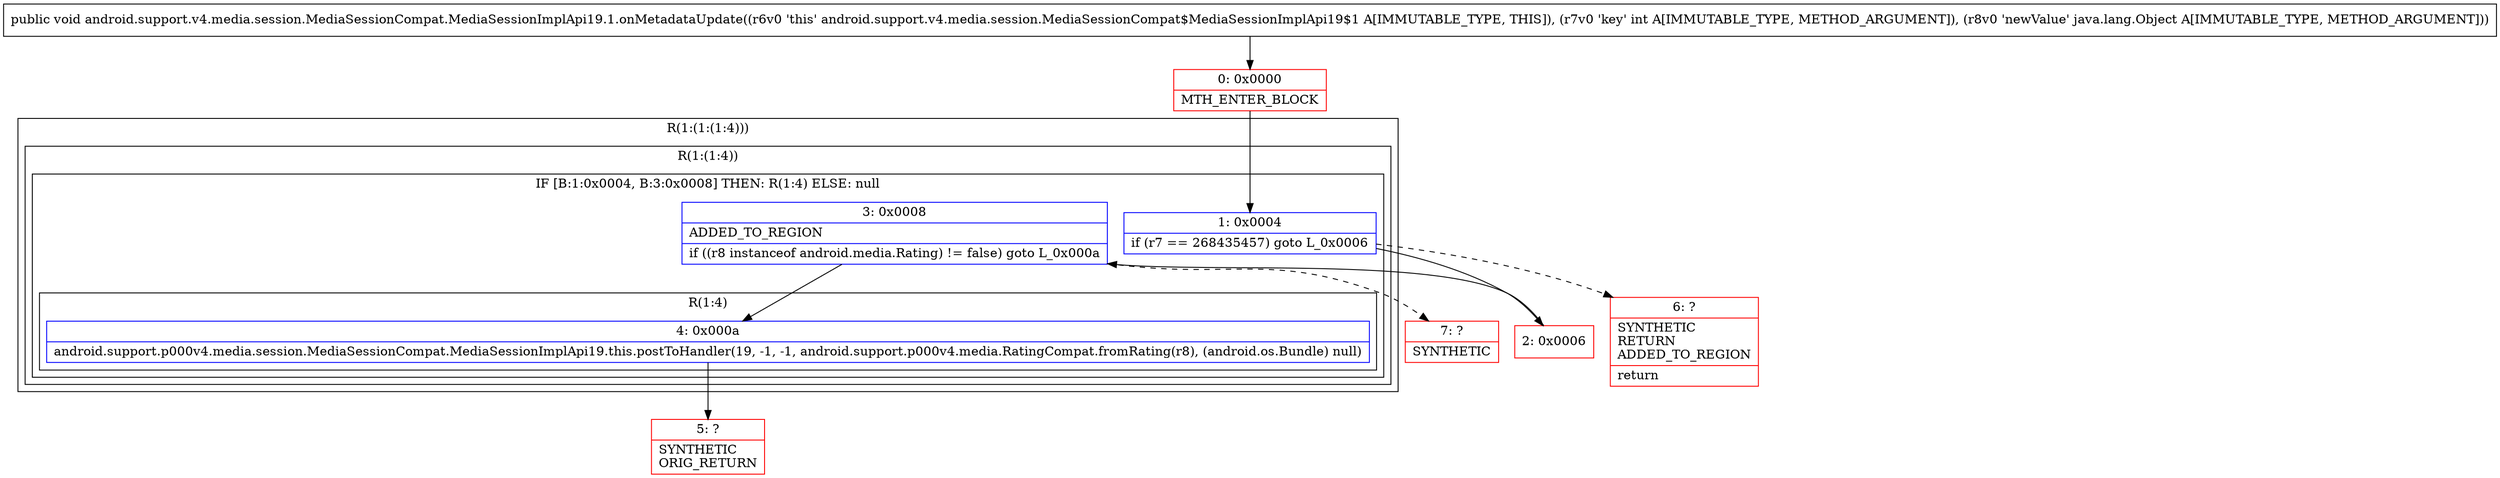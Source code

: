 digraph "CFG forandroid.support.v4.media.session.MediaSessionCompat.MediaSessionImplApi19.1.onMetadataUpdate(ILjava\/lang\/Object;)V" {
subgraph cluster_Region_399765524 {
label = "R(1:(1:(1:4)))";
node [shape=record,color=blue];
subgraph cluster_Region_2014022020 {
label = "R(1:(1:4))";
node [shape=record,color=blue];
subgraph cluster_IfRegion_971422852 {
label = "IF [B:1:0x0004, B:3:0x0008] THEN: R(1:4) ELSE: null";
node [shape=record,color=blue];
Node_1 [shape=record,label="{1\:\ 0x0004|if (r7 == 268435457) goto L_0x0006\l}"];
Node_3 [shape=record,label="{3\:\ 0x0008|ADDED_TO_REGION\l|if ((r8 instanceof android.media.Rating) != false) goto L_0x000a\l}"];
subgraph cluster_Region_1891141914 {
label = "R(1:4)";
node [shape=record,color=blue];
Node_4 [shape=record,label="{4\:\ 0x000a|android.support.p000v4.media.session.MediaSessionCompat.MediaSessionImplApi19.this.postToHandler(19, \-1, \-1, android.support.p000v4.media.RatingCompat.fromRating(r8), (android.os.Bundle) null)\l}"];
}
}
}
}
Node_0 [shape=record,color=red,label="{0\:\ 0x0000|MTH_ENTER_BLOCK\l}"];
Node_2 [shape=record,color=red,label="{2\:\ 0x0006}"];
Node_5 [shape=record,color=red,label="{5\:\ ?|SYNTHETIC\lORIG_RETURN\l}"];
Node_6 [shape=record,color=red,label="{6\:\ ?|SYNTHETIC\lRETURN\lADDED_TO_REGION\l|return\l}"];
Node_7 [shape=record,color=red,label="{7\:\ ?|SYNTHETIC\l}"];
MethodNode[shape=record,label="{public void android.support.v4.media.session.MediaSessionCompat.MediaSessionImplApi19.1.onMetadataUpdate((r6v0 'this' android.support.v4.media.session.MediaSessionCompat$MediaSessionImplApi19$1 A[IMMUTABLE_TYPE, THIS]), (r7v0 'key' int A[IMMUTABLE_TYPE, METHOD_ARGUMENT]), (r8v0 'newValue' java.lang.Object A[IMMUTABLE_TYPE, METHOD_ARGUMENT])) }"];
MethodNode -> Node_0;
Node_1 -> Node_2;
Node_1 -> Node_6[style=dashed];
Node_3 -> Node_4;
Node_3 -> Node_7[style=dashed];
Node_4 -> Node_5;
Node_0 -> Node_1;
Node_2 -> Node_3;
}


